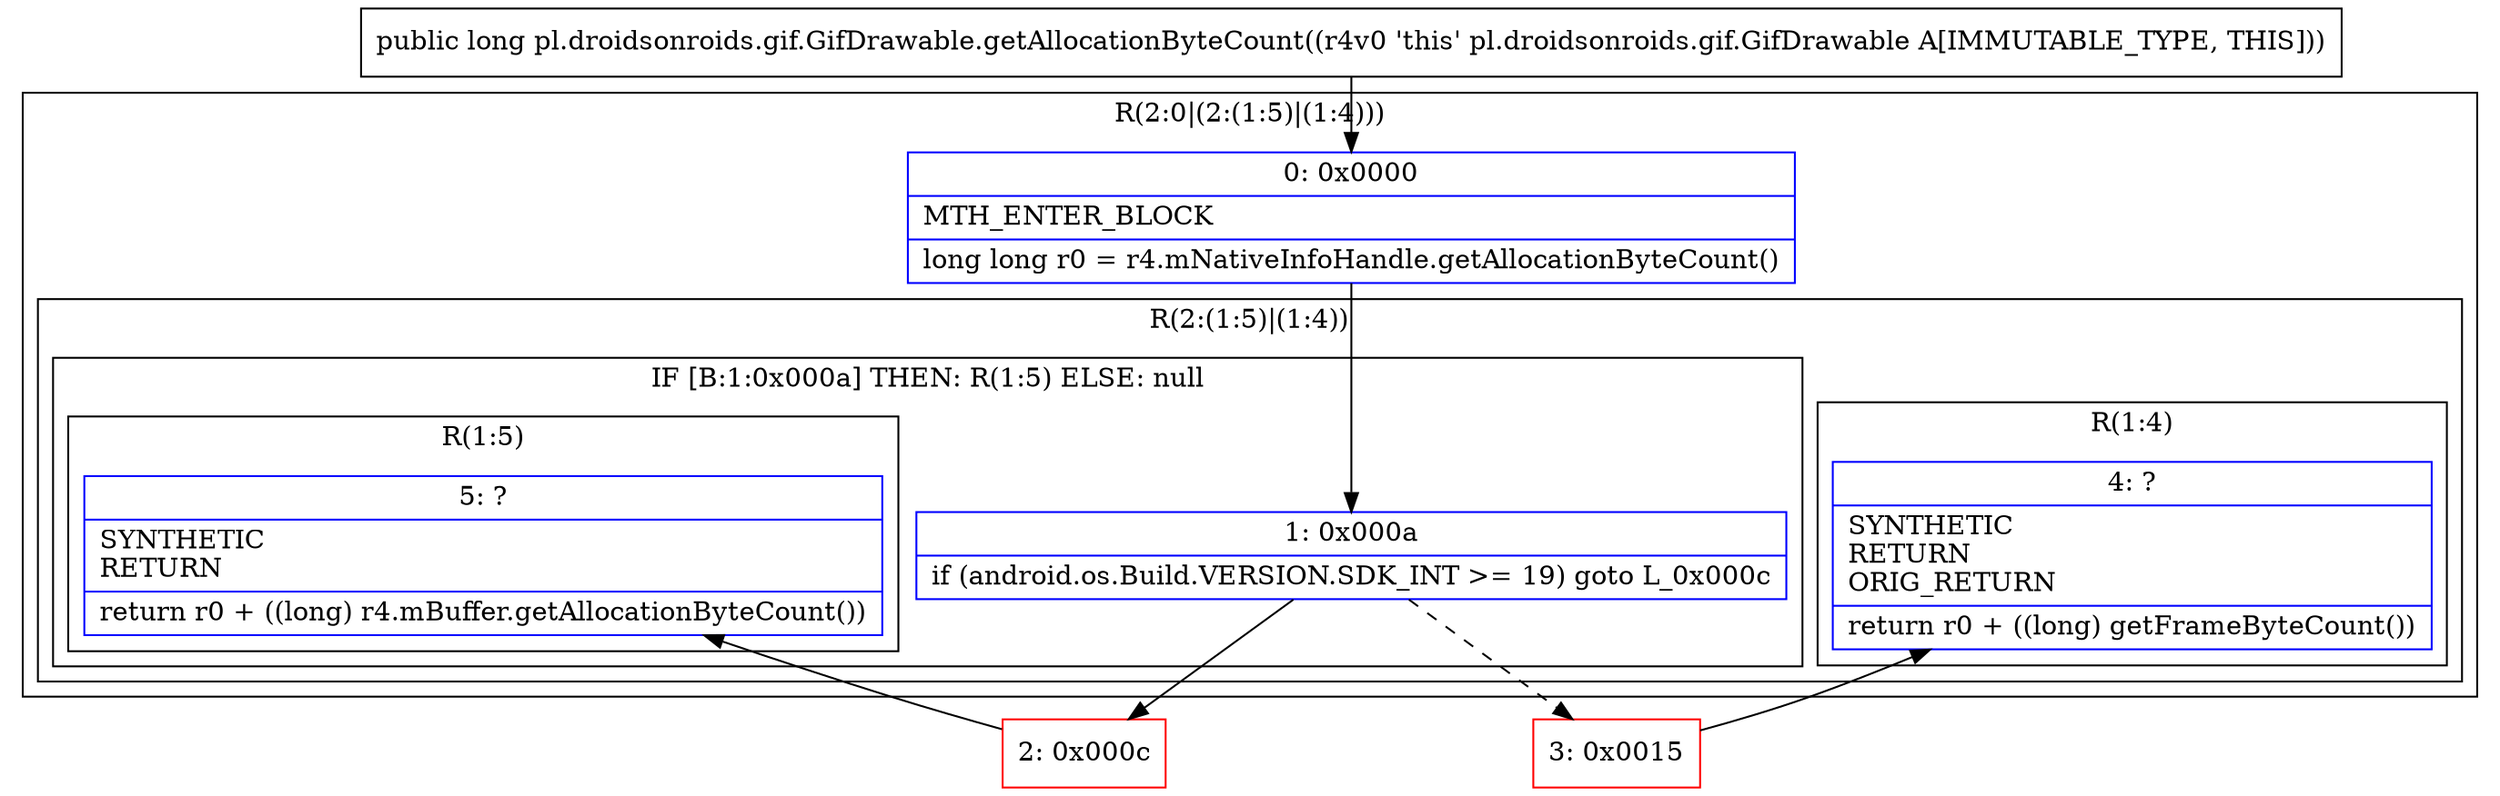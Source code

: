 digraph "CFG forpl.droidsonroids.gif.GifDrawable.getAllocationByteCount()J" {
subgraph cluster_Region_931858705 {
label = "R(2:0|(2:(1:5)|(1:4)))";
node [shape=record,color=blue];
Node_0 [shape=record,label="{0\:\ 0x0000|MTH_ENTER_BLOCK\l|long long r0 = r4.mNativeInfoHandle.getAllocationByteCount()\l}"];
subgraph cluster_Region_767439367 {
label = "R(2:(1:5)|(1:4))";
node [shape=record,color=blue];
subgraph cluster_IfRegion_1368859339 {
label = "IF [B:1:0x000a] THEN: R(1:5) ELSE: null";
node [shape=record,color=blue];
Node_1 [shape=record,label="{1\:\ 0x000a|if (android.os.Build.VERSION.SDK_INT \>= 19) goto L_0x000c\l}"];
subgraph cluster_Region_641382461 {
label = "R(1:5)";
node [shape=record,color=blue];
Node_5 [shape=record,label="{5\:\ ?|SYNTHETIC\lRETURN\l|return r0 + ((long) r4.mBuffer.getAllocationByteCount())\l}"];
}
}
subgraph cluster_Region_1542444139 {
label = "R(1:4)";
node [shape=record,color=blue];
Node_4 [shape=record,label="{4\:\ ?|SYNTHETIC\lRETURN\lORIG_RETURN\l|return r0 + ((long) getFrameByteCount())\l}"];
}
}
}
Node_2 [shape=record,color=red,label="{2\:\ 0x000c}"];
Node_3 [shape=record,color=red,label="{3\:\ 0x0015}"];
MethodNode[shape=record,label="{public long pl.droidsonroids.gif.GifDrawable.getAllocationByteCount((r4v0 'this' pl.droidsonroids.gif.GifDrawable A[IMMUTABLE_TYPE, THIS])) }"];
MethodNode -> Node_0;
Node_0 -> Node_1;
Node_1 -> Node_2;
Node_1 -> Node_3[style=dashed];
Node_2 -> Node_5;
Node_3 -> Node_4;
}

